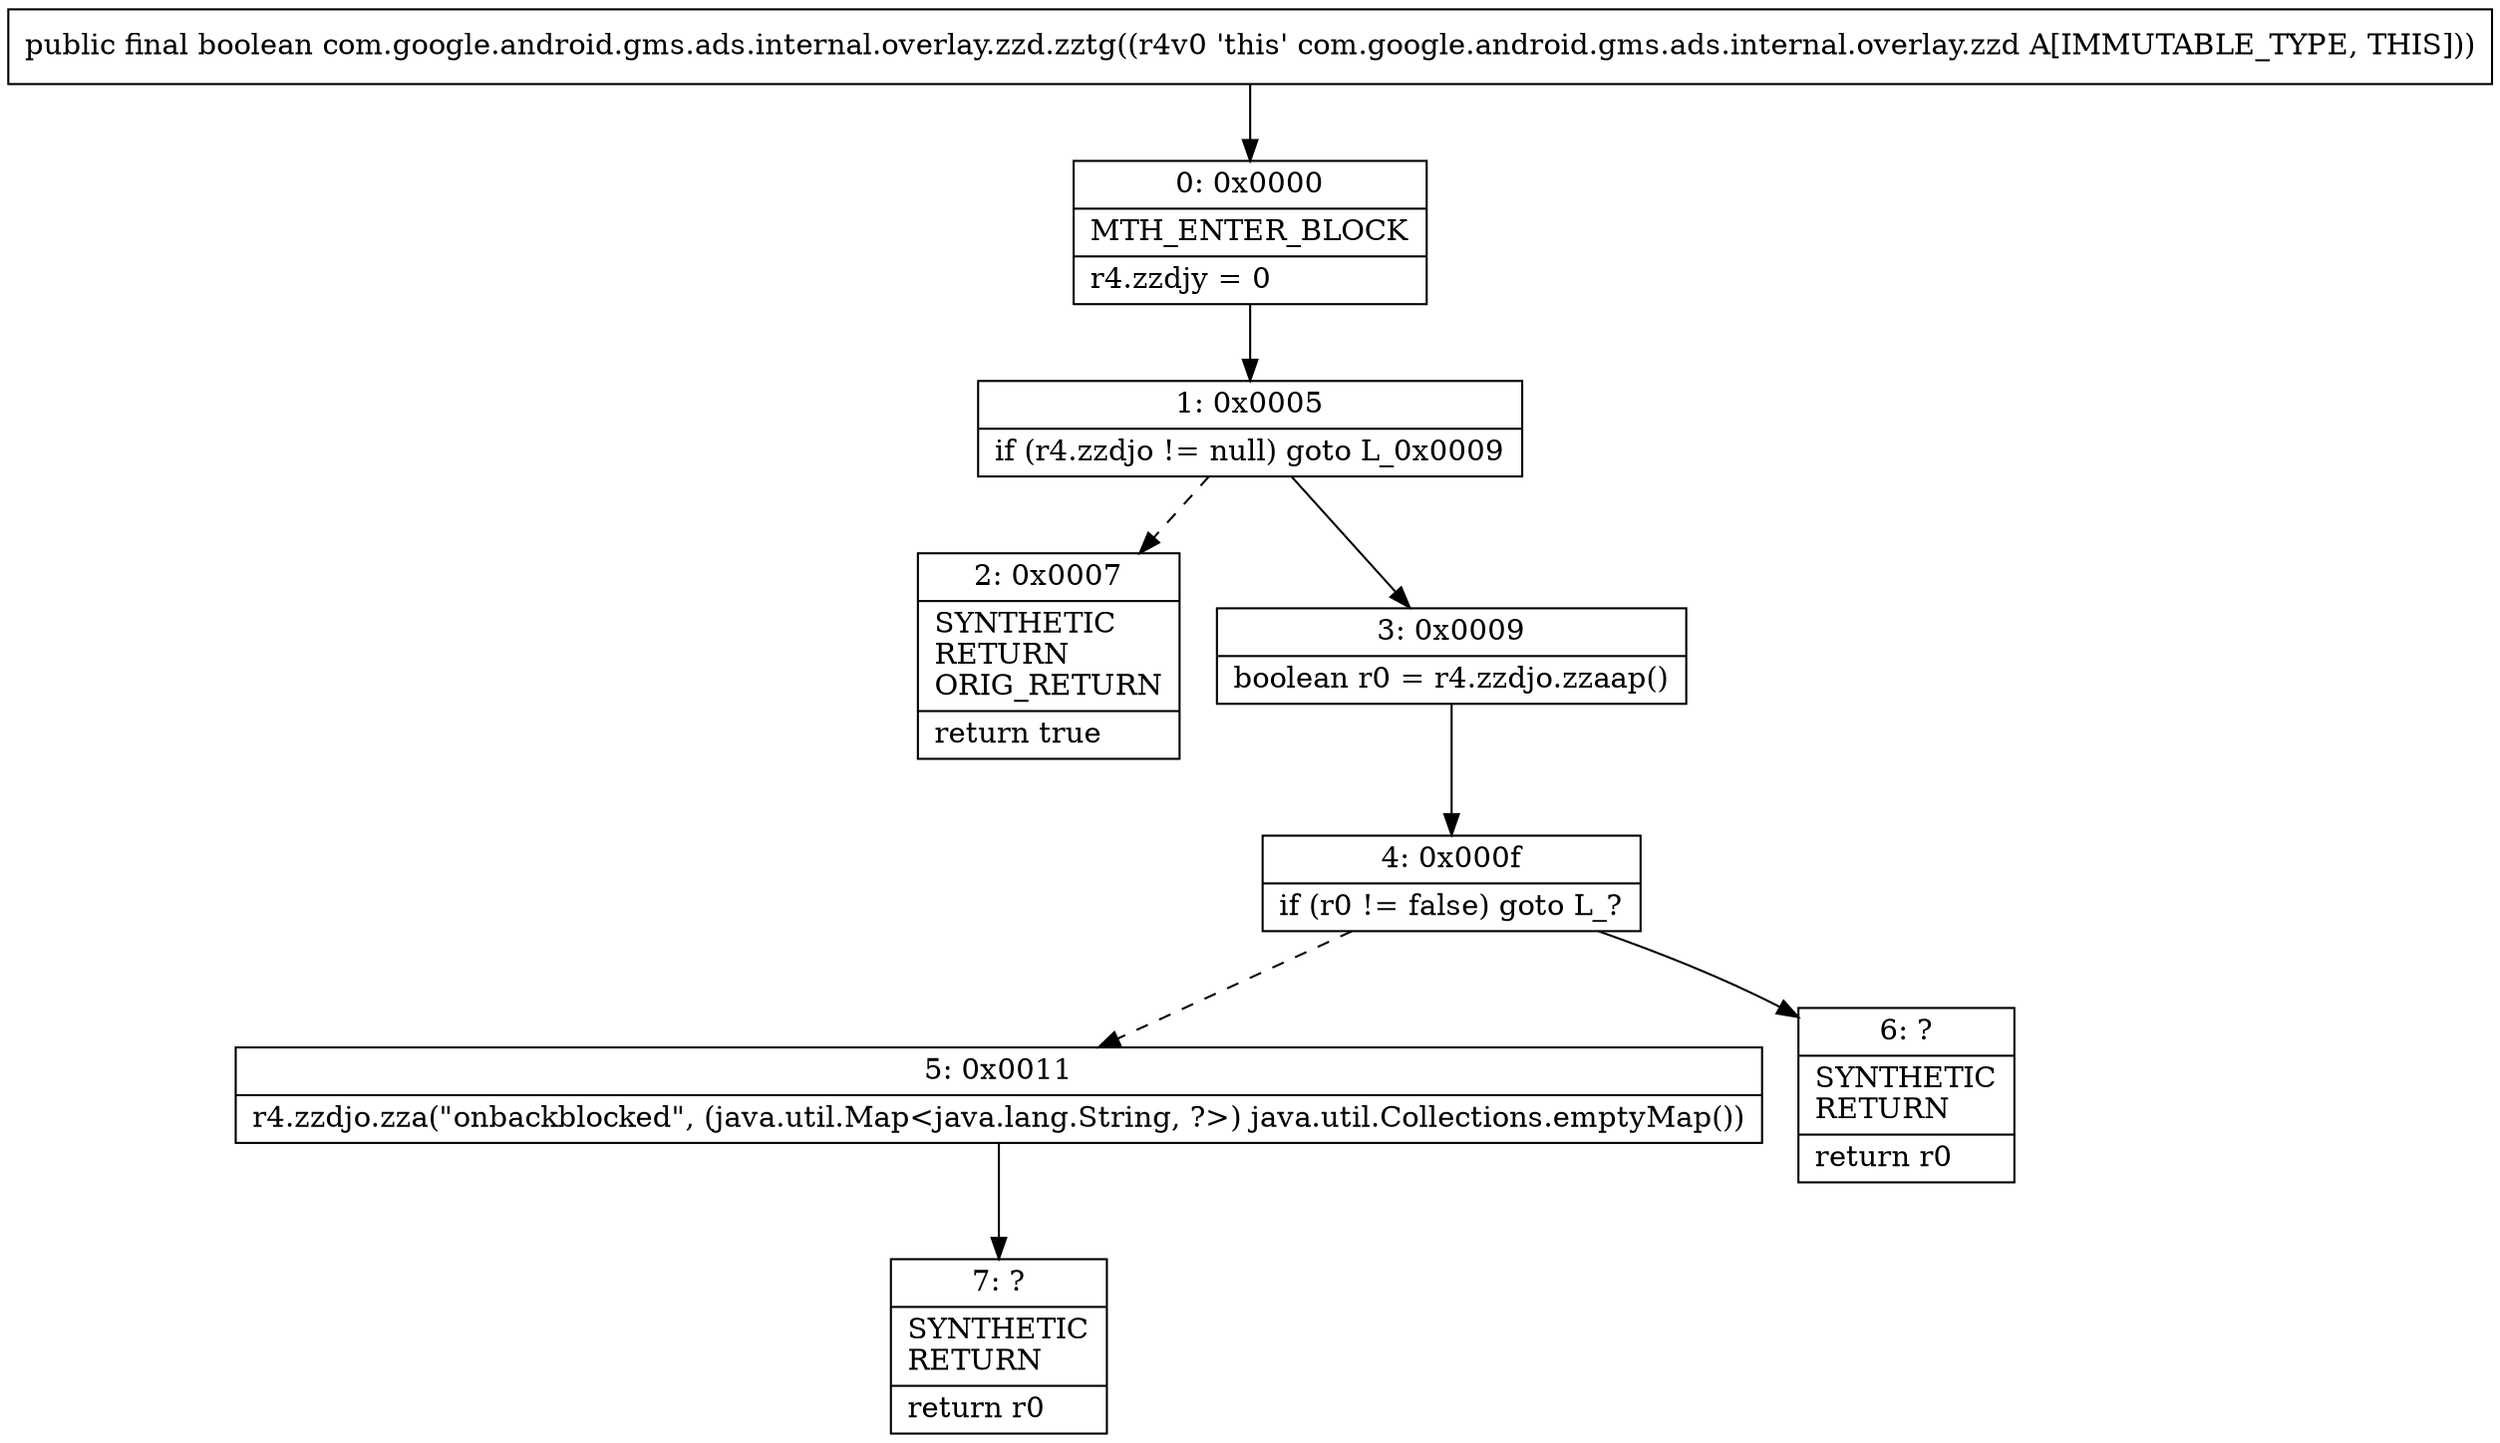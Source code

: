 digraph "CFG forcom.google.android.gms.ads.internal.overlay.zzd.zztg()Z" {
Node_0 [shape=record,label="{0\:\ 0x0000|MTH_ENTER_BLOCK\l|r4.zzdjy = 0\l}"];
Node_1 [shape=record,label="{1\:\ 0x0005|if (r4.zzdjo != null) goto L_0x0009\l}"];
Node_2 [shape=record,label="{2\:\ 0x0007|SYNTHETIC\lRETURN\lORIG_RETURN\l|return true\l}"];
Node_3 [shape=record,label="{3\:\ 0x0009|boolean r0 = r4.zzdjo.zzaap()\l}"];
Node_4 [shape=record,label="{4\:\ 0x000f|if (r0 != false) goto L_?\l}"];
Node_5 [shape=record,label="{5\:\ 0x0011|r4.zzdjo.zza(\"onbackblocked\", (java.util.Map\<java.lang.String, ?\>) java.util.Collections.emptyMap())\l}"];
Node_6 [shape=record,label="{6\:\ ?|SYNTHETIC\lRETURN\l|return r0\l}"];
Node_7 [shape=record,label="{7\:\ ?|SYNTHETIC\lRETURN\l|return r0\l}"];
MethodNode[shape=record,label="{public final boolean com.google.android.gms.ads.internal.overlay.zzd.zztg((r4v0 'this' com.google.android.gms.ads.internal.overlay.zzd A[IMMUTABLE_TYPE, THIS])) }"];
MethodNode -> Node_0;
Node_0 -> Node_1;
Node_1 -> Node_2[style=dashed];
Node_1 -> Node_3;
Node_3 -> Node_4;
Node_4 -> Node_5[style=dashed];
Node_4 -> Node_6;
Node_5 -> Node_7;
}

